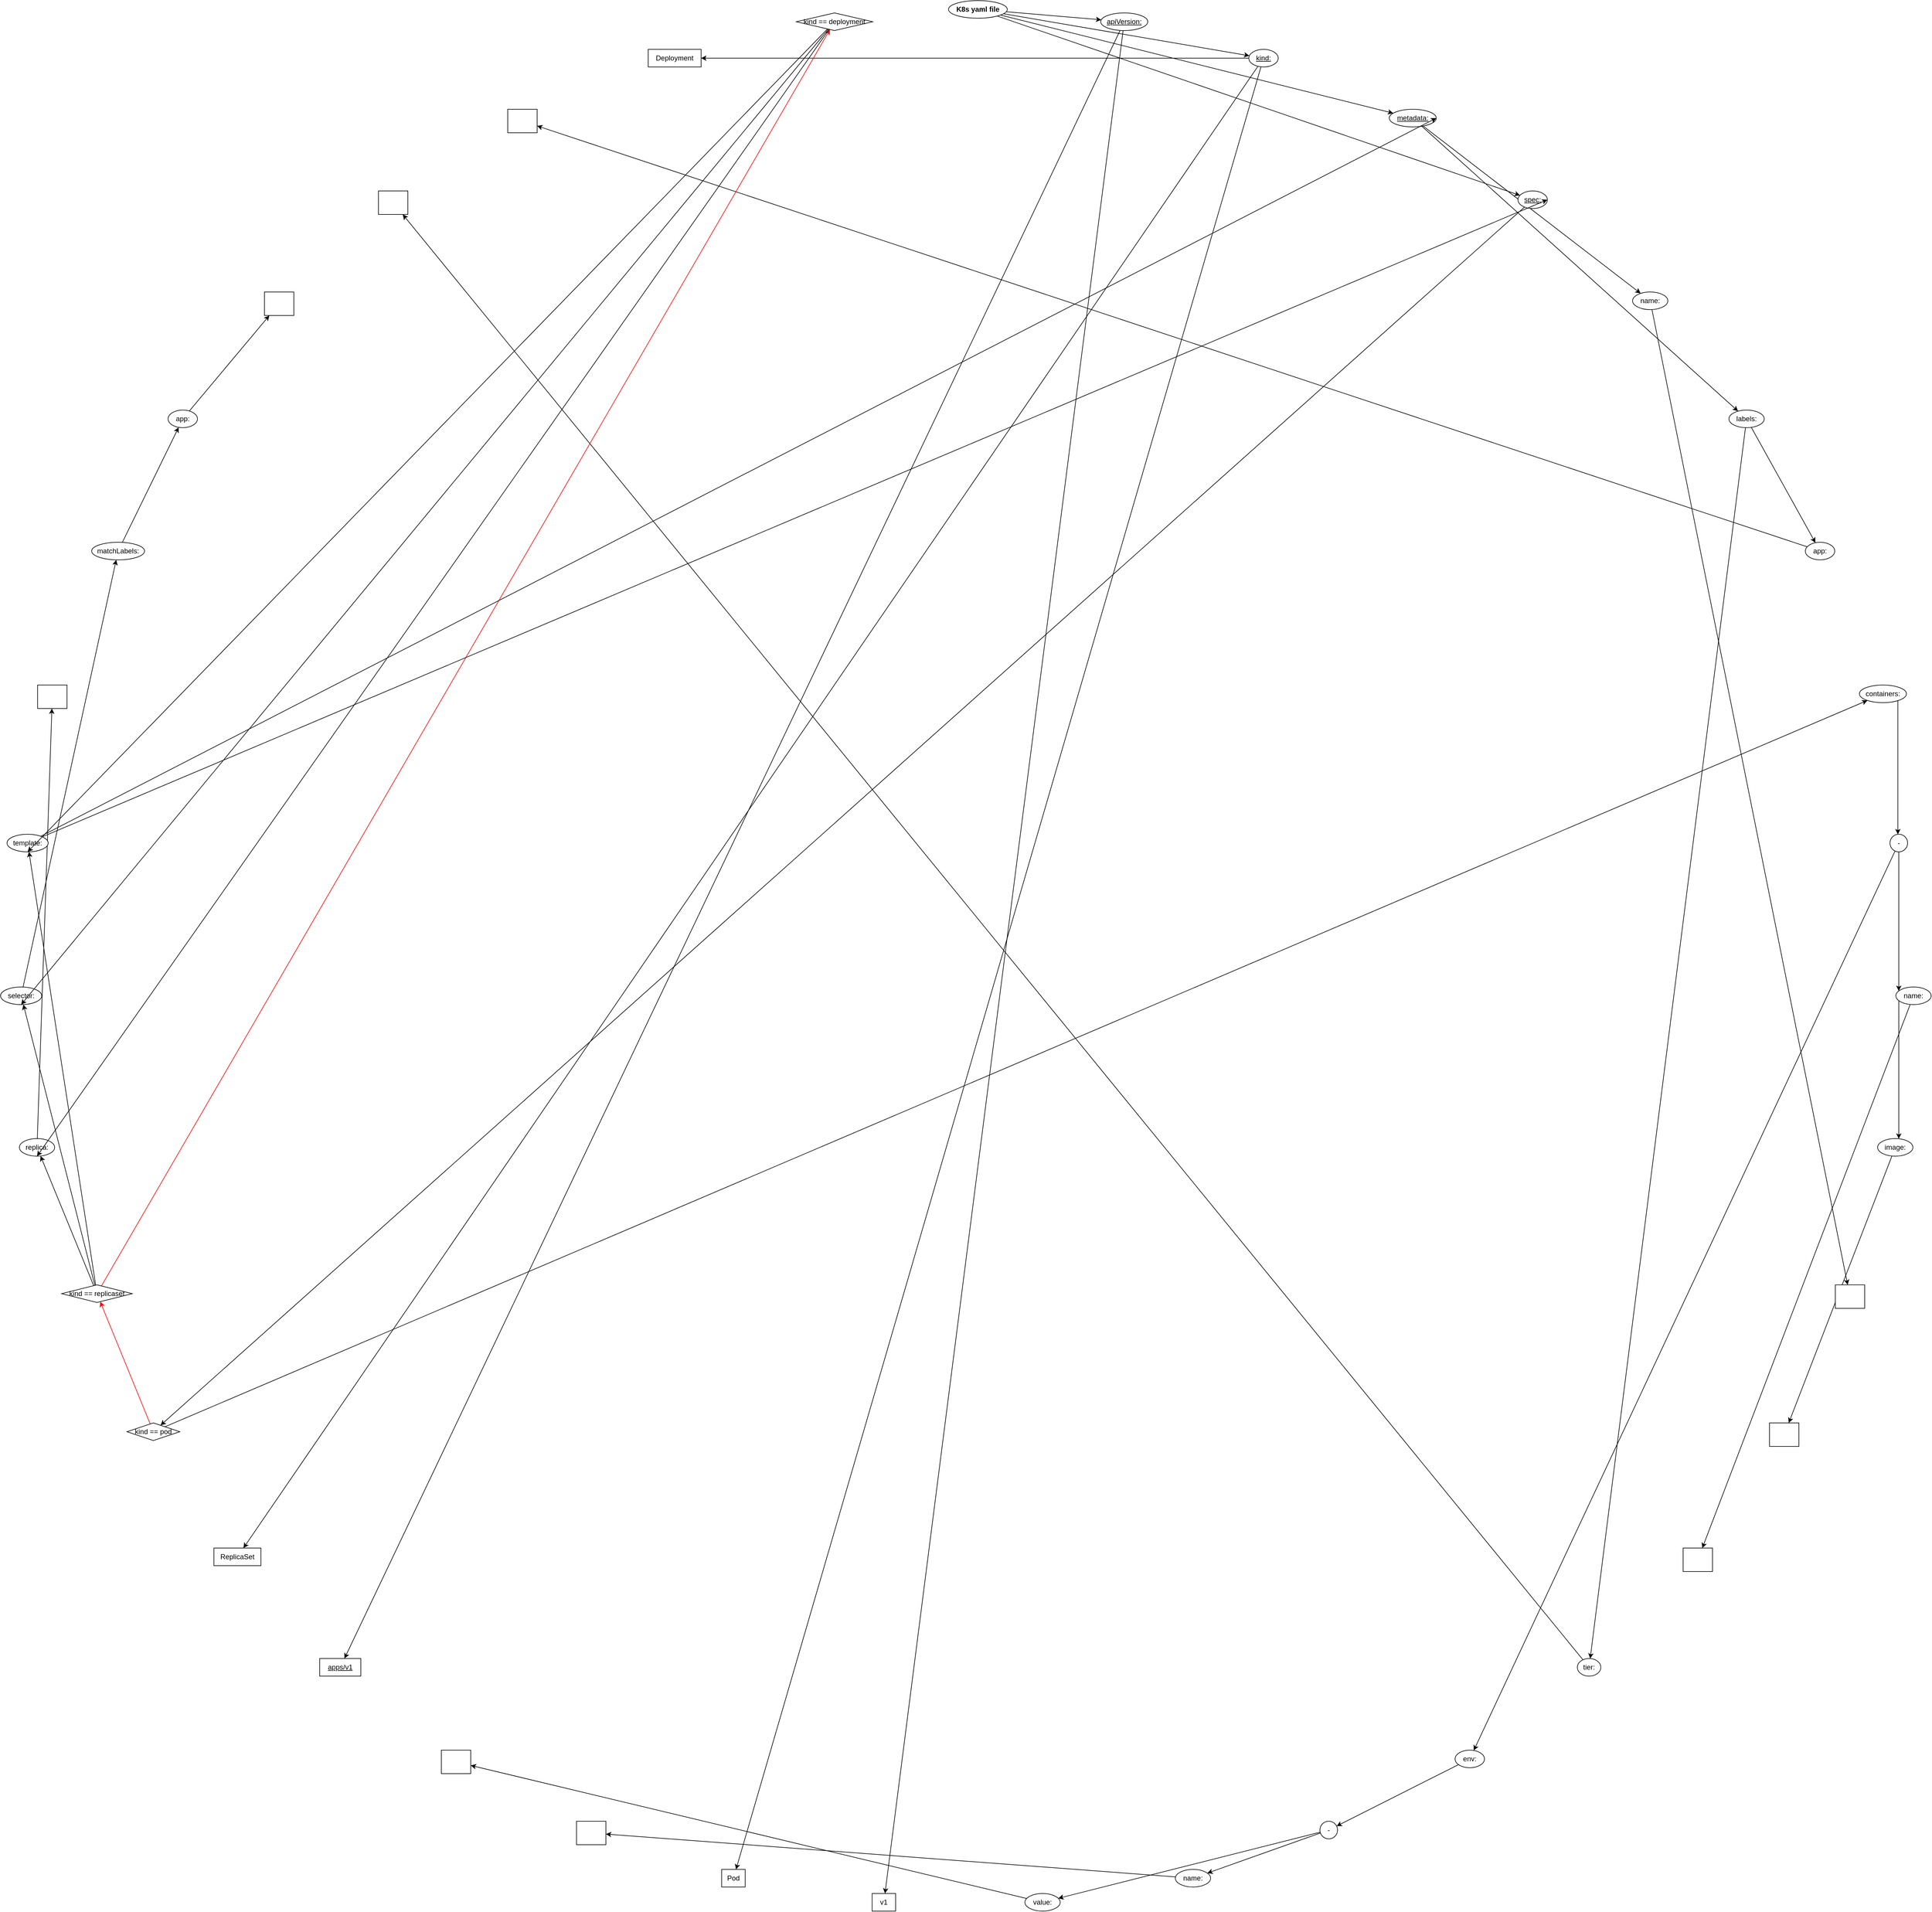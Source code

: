 <mxfile version="23.1.7" type="github">
  <diagram name="Page-1" id="WF8opbO4W5HsNm3-R-f4">
    <mxGraphModel dx="1313" dy="653" grid="1" gridSize="10" guides="1" tooltips="1" connect="1" arrows="1" fold="1" page="1" pageScale="1" pageWidth="850" pageHeight="1100" math="0" shadow="0">
      <root>
        <mxCell id="0" />
        <mxCell id="1" parent="0" />
        <mxCell id="Te6tt9Ck92rcXe0SvWjM-3" value="" style="edgeStyle=orthogonalEdgeStyle;rounded=0;orthogonalLoop=1;jettySize=auto;html=1;noEdgeStyle=1;orthogonal=1;fontSize=12;" edge="1" parent="1" source="Te6tt9Ck92rcXe0SvWjM-1" target="Te6tt9Ck92rcXe0SvWjM-2">
          <mxGeometry relative="1" as="geometry">
            <Array as="points" />
          </mxGeometry>
        </mxCell>
        <mxCell id="Te6tt9Ck92rcXe0SvWjM-5" value="" style="edgeStyle=orthogonalEdgeStyle;rounded=0;orthogonalLoop=1;jettySize=auto;html=1;noEdgeStyle=1;orthogonal=1;fontSize=12;" edge="1" parent="1" source="Te6tt9Ck92rcXe0SvWjM-1" target="Te6tt9Ck92rcXe0SvWjM-4">
          <mxGeometry relative="1" as="geometry">
            <Array as="points" />
          </mxGeometry>
        </mxCell>
        <mxCell id="Te6tt9Ck92rcXe0SvWjM-7" value="" style="edgeStyle=orthogonalEdgeStyle;rounded=0;orthogonalLoop=1;jettySize=auto;html=1;noEdgeStyle=1;orthogonal=1;fontSize=12;" edge="1" parent="1" source="Te6tt9Ck92rcXe0SvWjM-1" target="Te6tt9Ck92rcXe0SvWjM-6">
          <mxGeometry relative="1" as="geometry">
            <Array as="points" />
          </mxGeometry>
        </mxCell>
        <mxCell id="Te6tt9Ck92rcXe0SvWjM-9" value="" style="edgeStyle=orthogonalEdgeStyle;rounded=0;orthogonalLoop=1;jettySize=auto;html=1;noEdgeStyle=1;orthogonal=1;fontSize=12;" edge="1" parent="1" source="Te6tt9Ck92rcXe0SvWjM-1" target="Te6tt9Ck92rcXe0SvWjM-8">
          <mxGeometry relative="1" as="geometry">
            <Array as="points" />
          </mxGeometry>
        </mxCell>
        <mxCell id="Te6tt9Ck92rcXe0SvWjM-1" value="K8s yaml file" style="ellipse;whiteSpace=wrap;html=1;fontStyle=1;fontSize=12;" vertex="1" parent="1">
          <mxGeometry x="1636" y="22" width="100" height="30" as="geometry" />
        </mxCell>
        <mxCell id="Te6tt9Ck92rcXe0SvWjM-62" value="" style="edgeStyle=orthogonalEdgeStyle;rounded=0;orthogonalLoop=1;jettySize=auto;html=1;noEdgeStyle=1;fontSize=12;" edge="1" parent="1" source="Te6tt9Ck92rcXe0SvWjM-2" target="Te6tt9Ck92rcXe0SvWjM-61">
          <mxGeometry relative="1" as="geometry">
            <Array as="points" />
          </mxGeometry>
        </mxCell>
        <mxCell id="Te6tt9Ck92rcXe0SvWjM-71" value="" style="edgeStyle=orthogonalEdgeStyle;rounded=0;orthogonalLoop=1;jettySize=auto;html=1;noEdgeStyle=1;fontSize=12;" edge="1" parent="1" source="Te6tt9Ck92rcXe0SvWjM-2" target="Te6tt9Ck92rcXe0SvWjM-70">
          <mxGeometry relative="1" as="geometry">
            <Array as="points" />
          </mxGeometry>
        </mxCell>
        <mxCell id="Te6tt9Ck92rcXe0SvWjM-2" value="apiVersion:" style="ellipse;whiteSpace=wrap;html=1;shadow=0;fontStyle=4;fontSize=12;" vertex="1" parent="1">
          <mxGeometry x="1895" y="43" width="80" height="30" as="geometry" />
        </mxCell>
        <mxCell id="Te6tt9Ck92rcXe0SvWjM-64" value="" style="edgeStyle=orthogonalEdgeStyle;rounded=0;orthogonalLoop=1;jettySize=auto;html=1;noEdgeStyle=1;fontSize=12;" edge="1" parent="1" source="Te6tt9Ck92rcXe0SvWjM-4" target="Te6tt9Ck92rcXe0SvWjM-63">
          <mxGeometry relative="1" as="geometry">
            <Array as="points" />
          </mxGeometry>
        </mxCell>
        <mxCell id="Te6tt9Ck92rcXe0SvWjM-76" style="edgeStyle=orthogonalEdgeStyle;rounded=0;orthogonalLoop=1;jettySize=auto;html=1;entryDx=0;entryDy=0;noEdgeStyle=1;fontSize=12;" edge="1" parent="1" source="Te6tt9Ck92rcXe0SvWjM-4" target="Te6tt9Ck92rcXe0SvWjM-74">
          <mxGeometry relative="1" as="geometry">
            <Array as="points" />
          </mxGeometry>
        </mxCell>
        <mxCell id="Te6tt9Ck92rcXe0SvWjM-108" style="edgeStyle=orthogonalEdgeStyle;rounded=0;orthogonalLoop=1;jettySize=auto;html=1;entryDx=0;entryDy=0;noEdgeStyle=1;fontSize=12;" edge="1" parent="1" source="Te6tt9Ck92rcXe0SvWjM-4" target="Te6tt9Ck92rcXe0SvWjM-107">
          <mxGeometry relative="1" as="geometry">
            <Array as="points" />
          </mxGeometry>
        </mxCell>
        <mxCell id="Te6tt9Ck92rcXe0SvWjM-4" value="kind:" style="ellipse;whiteSpace=wrap;html=1;fontStyle=4;fontSize=12;" vertex="1" parent="1">
          <mxGeometry x="2147" y="105" width="50" height="30" as="geometry" />
        </mxCell>
        <mxCell id="Te6tt9Ck92rcXe0SvWjM-18" value="" style="edgeStyle=orthogonalEdgeStyle;rounded=0;orthogonalLoop=1;jettySize=auto;html=1;noEdgeStyle=1;orthogonal=1;fontSize=12;" edge="1" parent="1" source="Te6tt9Ck92rcXe0SvWjM-6" target="Te6tt9Ck92rcXe0SvWjM-17">
          <mxGeometry relative="1" as="geometry">
            <Array as="points" />
          </mxGeometry>
        </mxCell>
        <mxCell id="Te6tt9Ck92rcXe0SvWjM-20" value="" style="edgeStyle=orthogonalEdgeStyle;rounded=0;orthogonalLoop=1;jettySize=auto;html=1;noEdgeStyle=1;orthogonal=1;fontSize=12;" edge="1" parent="1" source="Te6tt9Ck92rcXe0SvWjM-6" target="Te6tt9Ck92rcXe0SvWjM-19">
          <mxGeometry relative="1" as="geometry">
            <Array as="points" />
          </mxGeometry>
        </mxCell>
        <mxCell id="Te6tt9Ck92rcXe0SvWjM-6" value="metadata:" style="ellipse;whiteSpace=wrap;html=1;fontStyle=4;fontSize=12;" vertex="1" parent="1">
          <mxGeometry x="2386" y="207" width="80" height="30" as="geometry" />
        </mxCell>
        <mxCell id="Te6tt9Ck92rcXe0SvWjM-78" value="" style="edgeStyle=orthogonalEdgeStyle;rounded=0;orthogonalLoop=1;jettySize=auto;html=1;noEdgeStyle=1;fontSize=12;" edge="1" parent="1" source="Te6tt9Ck92rcXe0SvWjM-8" target="Te6tt9Ck92rcXe0SvWjM-77">
          <mxGeometry relative="1" as="geometry">
            <Array as="points" />
          </mxGeometry>
        </mxCell>
        <mxCell id="Te6tt9Ck92rcXe0SvWjM-8" value="spec:" style="ellipse;whiteSpace=wrap;html=1;fontStyle=4;fontSize=12;" vertex="1" parent="1">
          <mxGeometry x="2605" y="346" width="50" height="30" as="geometry" />
        </mxCell>
        <mxCell id="Te6tt9Ck92rcXe0SvWjM-100" style="edgeStyle=orthogonalEdgeStyle;rounded=0;orthogonalLoop=1;jettySize=auto;html=1;entryDx=0;entryDy=0;noEdgeStyle=1;fontSize=12;" edge="1" parent="1" source="Te6tt9Ck92rcXe0SvWjM-17" target="Te6tt9Ck92rcXe0SvWjM-35">
          <mxGeometry relative="1" as="geometry">
            <Array as="points" />
          </mxGeometry>
        </mxCell>
        <mxCell id="Te6tt9Ck92rcXe0SvWjM-17" value="name:" style="ellipse;whiteSpace=wrap;html=1;fontSize=12;" vertex="1" parent="1">
          <mxGeometry x="2800" y="518" width="60" height="30" as="geometry" />
        </mxCell>
        <mxCell id="Te6tt9Ck92rcXe0SvWjM-22" value="" style="edgeStyle=orthogonalEdgeStyle;rounded=0;orthogonalLoop=1;jettySize=auto;html=1;noEdgeStyle=1;orthogonal=1;fontSize=12;" edge="1" parent="1" source="Te6tt9Ck92rcXe0SvWjM-19" target="Te6tt9Ck92rcXe0SvWjM-21">
          <mxGeometry relative="1" as="geometry">
            <Array as="points" />
          </mxGeometry>
        </mxCell>
        <mxCell id="Te6tt9Ck92rcXe0SvWjM-49" value="" style="edgeStyle=orthogonalEdgeStyle;rounded=0;orthogonalLoop=1;jettySize=auto;html=1;noEdgeStyle=1;fontSize=12;" edge="1" parent="1" source="Te6tt9Ck92rcXe0SvWjM-19" target="Te6tt9Ck92rcXe0SvWjM-48">
          <mxGeometry relative="1" as="geometry">
            <Array as="points" />
          </mxGeometry>
        </mxCell>
        <mxCell id="Te6tt9Ck92rcXe0SvWjM-19" value="labels:" style="ellipse;whiteSpace=wrap;html=1;fontSize=12;" vertex="1" parent="1">
          <mxGeometry x="2964" y="719" width="60" height="30" as="geometry" />
        </mxCell>
        <mxCell id="Te6tt9Ck92rcXe0SvWjM-104" style="edgeStyle=orthogonalEdgeStyle;rounded=0;orthogonalLoop=1;jettySize=auto;html=1;entryDx=0;entryDy=0;noEdgeStyle=1;fontSize=12;" edge="1" parent="1" source="Te6tt9Ck92rcXe0SvWjM-21" target="Te6tt9Ck92rcXe0SvWjM-103">
          <mxGeometry relative="1" as="geometry">
            <Array as="points" />
          </mxGeometry>
        </mxCell>
        <mxCell id="Te6tt9Ck92rcXe0SvWjM-21" value="app:" style="ellipse;whiteSpace=wrap;html=1;fontSize=12;" vertex="1" parent="1">
          <mxGeometry x="3094" y="944" width="50" height="30" as="geometry" />
        </mxCell>
        <mxCell id="Te6tt9Ck92rcXe0SvWjM-28" value="" style="edgeStyle=orthogonalEdgeStyle;rounded=0;orthogonalLoop=1;jettySize=auto;html=1;noEdgeStyle=1;orthogonal=1;fontSize=12;" edge="1" parent="1" source="Te6tt9Ck92rcXe0SvWjM-23" target="Te6tt9Ck92rcXe0SvWjM-27">
          <mxGeometry relative="1" as="geometry">
            <Array as="points" />
          </mxGeometry>
        </mxCell>
        <mxCell id="Te6tt9Ck92rcXe0SvWjM-23" value="containers:" style="ellipse;whiteSpace=wrap;html=1;fontSize=12;" vertex="1" parent="1">
          <mxGeometry x="3186" y="1187" width="80" height="30" as="geometry" />
        </mxCell>
        <mxCell id="Te6tt9Ck92rcXe0SvWjM-30" value="" style="edgeStyle=orthogonalEdgeStyle;rounded=0;orthogonalLoop=1;jettySize=auto;html=1;noEdgeStyle=1;orthogonal=1;fontSize=12;" edge="1" parent="1" source="Te6tt9Ck92rcXe0SvWjM-27" target="Te6tt9Ck92rcXe0SvWjM-29">
          <mxGeometry relative="1" as="geometry">
            <Array as="points" />
          </mxGeometry>
        </mxCell>
        <mxCell id="Te6tt9Ck92rcXe0SvWjM-32" value="" style="edgeStyle=orthogonalEdgeStyle;rounded=0;orthogonalLoop=1;jettySize=auto;html=1;noEdgeStyle=1;orthogonal=1;fontSize=12;" edge="1" parent="1" source="Te6tt9Ck92rcXe0SvWjM-27" target="Te6tt9Ck92rcXe0SvWjM-31">
          <mxGeometry relative="1" as="geometry">
            <Array as="points" />
          </mxGeometry>
        </mxCell>
        <mxCell id="Te6tt9Ck92rcXe0SvWjM-54" value="" style="edgeStyle=orthogonalEdgeStyle;rounded=0;orthogonalLoop=1;jettySize=auto;html=1;noEdgeStyle=1;fontSize=12;" edge="1" parent="1" source="Te6tt9Ck92rcXe0SvWjM-27" target="Te6tt9Ck92rcXe0SvWjM-53">
          <mxGeometry relative="1" as="geometry">
            <Array as="points" />
          </mxGeometry>
        </mxCell>
        <mxCell id="Te6tt9Ck92rcXe0SvWjM-27" value="-" style="ellipse;whiteSpace=wrap;html=1;fontSize=12;" vertex="1" parent="1">
          <mxGeometry x="3238" y="1441" width="30" height="30" as="geometry" />
        </mxCell>
        <mxCell id="Te6tt9Ck92rcXe0SvWjM-42" value="" style="edgeStyle=orthogonalEdgeStyle;rounded=0;orthogonalLoop=1;jettySize=auto;html=1;noEdgeStyle=1;fontSize=12;" edge="1" parent="1" source="Te6tt9Ck92rcXe0SvWjM-29" target="Te6tt9Ck92rcXe0SvWjM-41">
          <mxGeometry relative="1" as="geometry">
            <Array as="points" />
          </mxGeometry>
        </mxCell>
        <mxCell id="Te6tt9Ck92rcXe0SvWjM-29" value="name:" style="ellipse;whiteSpace=wrap;html=1;fontSize=12;" vertex="1" parent="1">
          <mxGeometry x="3248" y="1701" width="60" height="30" as="geometry" />
        </mxCell>
        <mxCell id="Te6tt9Ck92rcXe0SvWjM-40" value="" style="edgeStyle=orthogonalEdgeStyle;rounded=0;orthogonalLoop=1;jettySize=auto;html=1;noEdgeStyle=1;fontSize=12;" edge="1" parent="1" source="Te6tt9Ck92rcXe0SvWjM-31" target="Te6tt9Ck92rcXe0SvWjM-39">
          <mxGeometry relative="1" as="geometry">
            <Array as="points" />
          </mxGeometry>
        </mxCell>
        <mxCell id="Te6tt9Ck92rcXe0SvWjM-31" value="image:" style="ellipse;whiteSpace=wrap;html=1;fontSize=12;" vertex="1" parent="1">
          <mxGeometry x="3217" y="1959" width="60" height="30" as="geometry" />
        </mxCell>
        <mxCell id="Te6tt9Ck92rcXe0SvWjM-35" value="" style="whiteSpace=wrap;html=1;fontSize=12;" vertex="1" parent="1">
          <mxGeometry x="3145" y="2208" width="50" height="40" as="geometry" />
        </mxCell>
        <mxCell id="Te6tt9Ck92rcXe0SvWjM-39" value="" style="whiteSpace=wrap;html=1;fontSize=12;" vertex="1" parent="1">
          <mxGeometry x="3033" y="2443" width="50" height="40" as="geometry" />
        </mxCell>
        <mxCell id="Te6tt9Ck92rcXe0SvWjM-41" value="" style="whiteSpace=wrap;html=1;fontSize=12;" vertex="1" parent="1">
          <mxGeometry x="2886" y="2656" width="50" height="40" as="geometry" />
        </mxCell>
        <mxCell id="Te6tt9Ck92rcXe0SvWjM-105" style="edgeStyle=orthogonalEdgeStyle;rounded=0;orthogonalLoop=1;jettySize=auto;html=1;noEdgeStyle=1;fontSize=12;" edge="1" parent="1" source="Te6tt9Ck92rcXe0SvWjM-48" target="Te6tt9Ck92rcXe0SvWjM-102">
          <mxGeometry relative="1" as="geometry">
            <Array as="points" />
          </mxGeometry>
        </mxCell>
        <mxCell id="Te6tt9Ck92rcXe0SvWjM-48" value="tier:" style="ellipse;whiteSpace=wrap;html=1;fontSize=12;" vertex="1" parent="1">
          <mxGeometry x="2706" y="2844" width="40" height="30" as="geometry" />
        </mxCell>
        <mxCell id="Te6tt9Ck92rcXe0SvWjM-56" value="" style="edgeStyle=orthogonalEdgeStyle;rounded=0;orthogonalLoop=1;jettySize=auto;html=1;noEdgeStyle=1;fontSize=12;" edge="1" parent="1" source="Te6tt9Ck92rcXe0SvWjM-53" target="Te6tt9Ck92rcXe0SvWjM-55">
          <mxGeometry relative="1" as="geometry">
            <Array as="points" />
          </mxGeometry>
        </mxCell>
        <mxCell id="Te6tt9Ck92rcXe0SvWjM-53" value="env:" style="ellipse;whiteSpace=wrap;html=1;fontSize=12;" vertex="1" parent="1">
          <mxGeometry x="2498" y="3000" width="50" height="30" as="geometry" />
        </mxCell>
        <mxCell id="Te6tt9Ck92rcXe0SvWjM-58" value="" style="edgeStyle=orthogonalEdgeStyle;rounded=0;orthogonalLoop=1;jettySize=auto;html=1;noEdgeStyle=1;fontSize=12;" edge="1" parent="1" source="Te6tt9Ck92rcXe0SvWjM-55" target="Te6tt9Ck92rcXe0SvWjM-57">
          <mxGeometry relative="1" as="geometry">
            <Array as="points" />
          </mxGeometry>
        </mxCell>
        <mxCell id="Te6tt9Ck92rcXe0SvWjM-60" value="" style="edgeStyle=orthogonalEdgeStyle;rounded=0;orthogonalLoop=1;jettySize=auto;html=1;noEdgeStyle=1;fontSize=12;" edge="1" parent="1" source="Te6tt9Ck92rcXe0SvWjM-55" target="Te6tt9Ck92rcXe0SvWjM-59">
          <mxGeometry relative="1" as="geometry">
            <Array as="points" />
          </mxGeometry>
        </mxCell>
        <mxCell id="Te6tt9Ck92rcXe0SvWjM-55" value="-" style="ellipse;whiteSpace=wrap;html=1;fontSize=12;" vertex="1" parent="1">
          <mxGeometry x="2268" y="3121" width="30" height="30" as="geometry" />
        </mxCell>
        <mxCell id="Te6tt9Ck92rcXe0SvWjM-66" value="" style="edgeStyle=orthogonalEdgeStyle;rounded=0;orthogonalLoop=1;jettySize=auto;html=1;noEdgeStyle=1;fontSize=12;" edge="1" parent="1" source="Te6tt9Ck92rcXe0SvWjM-57" target="Te6tt9Ck92rcXe0SvWjM-65">
          <mxGeometry relative="1" as="geometry">
            <Array as="points" />
          </mxGeometry>
        </mxCell>
        <mxCell id="Te6tt9Ck92rcXe0SvWjM-57" value="name:" style="ellipse;whiteSpace=wrap;html=1;fontSize=12;" vertex="1" parent="1">
          <mxGeometry x="2022" y="3203" width="60" height="30" as="geometry" />
        </mxCell>
        <mxCell id="Te6tt9Ck92rcXe0SvWjM-69" value="" style="edgeStyle=orthogonalEdgeStyle;rounded=0;orthogonalLoop=1;jettySize=auto;html=1;noEdgeStyle=1;fontSize=12;" edge="1" parent="1" source="Te6tt9Ck92rcXe0SvWjM-59" target="Te6tt9Ck92rcXe0SvWjM-68">
          <mxGeometry relative="1" as="geometry">
            <Array as="points" />
          </mxGeometry>
        </mxCell>
        <mxCell id="Te6tt9Ck92rcXe0SvWjM-59" value="value:" style="ellipse;whiteSpace=wrap;html=1;fontSize=12;" vertex="1" parent="1">
          <mxGeometry x="1766" y="3244" width="60" height="30" as="geometry" />
        </mxCell>
        <mxCell id="Te6tt9Ck92rcXe0SvWjM-61" value="v1" style="whiteSpace=wrap;html=1;fontSize=12;" vertex="1" parent="1">
          <mxGeometry x="1506" y="3244" width="40" height="30" as="geometry" />
        </mxCell>
        <mxCell id="Te6tt9Ck92rcXe0SvWjM-63" value="Pod" style="whiteSpace=wrap;html=1;fontSize=12;" vertex="1" parent="1">
          <mxGeometry x="1250" y="3203" width="40" height="30" as="geometry" />
        </mxCell>
        <mxCell id="Te6tt9Ck92rcXe0SvWjM-65" value="" style="whiteSpace=wrap;html=1;fontSize=12;" vertex="1" parent="1">
          <mxGeometry x="1003" y="3121" width="50" height="40" as="geometry" />
        </mxCell>
        <mxCell id="Te6tt9Ck92rcXe0SvWjM-68" value="" style="whiteSpace=wrap;html=1;fontSize=12;" vertex="1" parent="1">
          <mxGeometry x="773" y="3000" width="50" height="40" as="geometry" />
        </mxCell>
        <mxCell id="Te6tt9Ck92rcXe0SvWjM-70" value="apps/v1" style="whiteSpace=wrap;html=1;shadow=0;fontStyle=4;fontSize=12;" vertex="1" parent="1">
          <mxGeometry x="566" y="2844" width="70" height="30" as="geometry" />
        </mxCell>
        <mxCell id="Te6tt9Ck92rcXe0SvWjM-74" value="ReplicaSet" style="rounded=0;whiteSpace=wrap;html=1;fontSize=12;" vertex="1" parent="1">
          <mxGeometry x="386" y="2656" width="80" height="30" as="geometry" />
        </mxCell>
        <mxCell id="Te6tt9Ck92rcXe0SvWjM-80" style="edgeStyle=orthogonalEdgeStyle;rounded=0;orthogonalLoop=1;jettySize=auto;html=1;entryDx=0;entryDy=0;noEdgeStyle=1;fontSize=12;" edge="1" parent="1" source="Te6tt9Ck92rcXe0SvWjM-77" target="Te6tt9Ck92rcXe0SvWjM-23">
          <mxGeometry relative="1" as="geometry">
            <Array as="points" />
          </mxGeometry>
        </mxCell>
        <mxCell id="Te6tt9Ck92rcXe0SvWjM-82" value="" style="edgeStyle=orthogonalEdgeStyle;rounded=0;orthogonalLoop=1;jettySize=auto;html=1;noEdgeStyle=1;strokeColor=#FF0000;fontSize=12;" edge="1" parent="1" source="Te6tt9Ck92rcXe0SvWjM-77" target="Te6tt9Ck92rcXe0SvWjM-81">
          <mxGeometry relative="1" as="geometry">
            <Array as="points" />
          </mxGeometry>
        </mxCell>
        <mxCell id="Te6tt9Ck92rcXe0SvWjM-77" value="kind == pod" style="rhombus;whiteSpace=wrap;html=1;fontStyle=0;fontSize=12;" vertex="1" parent="1">
          <mxGeometry x="238" y="2443" width="90" height="30" as="geometry" />
        </mxCell>
        <mxCell id="Te6tt9Ck92rcXe0SvWjM-84" value="" style="edgeStyle=orthogonalEdgeStyle;rounded=0;orthogonalLoop=1;jettySize=auto;html=1;noEdgeStyle=1;fontSize=12;" edge="1" parent="1" source="Te6tt9Ck92rcXe0SvWjM-81" target="Te6tt9Ck92rcXe0SvWjM-83">
          <mxGeometry relative="1" as="geometry">
            <Array as="points" />
          </mxGeometry>
        </mxCell>
        <mxCell id="Te6tt9Ck92rcXe0SvWjM-87" value="" style="edgeStyle=orthogonalEdgeStyle;rounded=0;orthogonalLoop=1;jettySize=auto;html=1;noEdgeStyle=1;fontSize=12;" edge="1" parent="1" source="Te6tt9Ck92rcXe0SvWjM-81" target="Te6tt9Ck92rcXe0SvWjM-86">
          <mxGeometry relative="1" as="geometry">
            <Array as="points" />
          </mxGeometry>
        </mxCell>
        <mxCell id="Te6tt9Ck92rcXe0SvWjM-89" value="" style="edgeStyle=orthogonalEdgeStyle;rounded=0;orthogonalLoop=1;jettySize=auto;html=1;noEdgeStyle=1;fontSize=12;" edge="1" parent="1" source="Te6tt9Ck92rcXe0SvWjM-81" target="Te6tt9Ck92rcXe0SvWjM-88">
          <mxGeometry relative="1" as="geometry">
            <Array as="points" />
          </mxGeometry>
        </mxCell>
        <mxCell id="Te6tt9Ck92rcXe0SvWjM-110" style="edgeStyle=orthogonalEdgeStyle;rounded=0;orthogonalLoop=1;jettySize=auto;html=1;entryDx=0;entryDy=0;noEdgeStyle=1;strokeColor=#FF0000;fontSize=12;" edge="1" parent="1" source="Te6tt9Ck92rcXe0SvWjM-81" target="Te6tt9Ck92rcXe0SvWjM-109">
          <mxGeometry relative="1" as="geometry">
            <Array as="points" />
          </mxGeometry>
        </mxCell>
        <mxCell id="Te6tt9Ck92rcXe0SvWjM-81" value="kind == replicaset" style="rhombus;whiteSpace=wrap;html=1;fontStyle=0;fontSize=12;" vertex="1" parent="1">
          <mxGeometry x="127" y="2208" width="120" height="30" as="geometry" />
        </mxCell>
        <mxCell id="Te6tt9Ck92rcXe0SvWjM-91" value="" style="edgeStyle=orthogonalEdgeStyle;rounded=0;orthogonalLoop=1;jettySize=auto;html=1;noEdgeStyle=1;fontSize=12;" edge="1" parent="1" source="Te6tt9Ck92rcXe0SvWjM-83" target="Te6tt9Ck92rcXe0SvWjM-90">
          <mxGeometry relative="1" as="geometry">
            <Array as="points" />
          </mxGeometry>
        </mxCell>
        <mxCell id="Te6tt9Ck92rcXe0SvWjM-83" value="replica:" style="ellipse;whiteSpace=wrap;html=1;fontStyle=0;fontSize=12;" vertex="1" parent="1">
          <mxGeometry x="55" y="1959" width="60" height="30" as="geometry" />
        </mxCell>
        <mxCell id="Te6tt9Ck92rcXe0SvWjM-93" value="" style="edgeStyle=orthogonalEdgeStyle;rounded=0;orthogonalLoop=1;jettySize=auto;html=1;noEdgeStyle=1;fontSize=12;" edge="1" parent="1" source="Te6tt9Ck92rcXe0SvWjM-86" target="Te6tt9Ck92rcXe0SvWjM-92">
          <mxGeometry relative="1" as="geometry">
            <Array as="points" />
          </mxGeometry>
        </mxCell>
        <mxCell id="Te6tt9Ck92rcXe0SvWjM-86" value="selector:" style="ellipse;whiteSpace=wrap;html=1;fontStyle=0;fontSize=12;" vertex="1" parent="1">
          <mxGeometry x="23" y="1701" width="70" height="30" as="geometry" />
        </mxCell>
        <mxCell id="Te6tt9Ck92rcXe0SvWjM-98" style="edgeStyle=orthogonalEdgeStyle;rounded=0;orthogonalLoop=1;jettySize=auto;html=1;entryX=1;entryY=0.5;entryDx=0;entryDy=0;noEdgeStyle=1;fontSize=12;" edge="1" parent="1" source="Te6tt9Ck92rcXe0SvWjM-88" target="Te6tt9Ck92rcXe0SvWjM-6">
          <mxGeometry relative="1" as="geometry">
            <mxPoint x="640" y="130" as="targetPoint" />
          </mxGeometry>
        </mxCell>
        <mxCell id="Te6tt9Ck92rcXe0SvWjM-99" style="rounded=0;orthogonalLoop=1;jettySize=auto;html=1;entryX=1;entryY=0.5;entryDx=0;entryDy=0;elbow=vertical;noEdgeStyle=1;fontSize=12;" edge="1" parent="1" source="Te6tt9Ck92rcXe0SvWjM-88" target="Te6tt9Ck92rcXe0SvWjM-8">
          <mxGeometry relative="1" as="geometry">
            <mxPoint x="1240" y="100" as="targetPoint" />
          </mxGeometry>
        </mxCell>
        <mxCell id="Te6tt9Ck92rcXe0SvWjM-88" value="template:" style="ellipse;whiteSpace=wrap;html=1;fontStyle=0;fontSize=12;" vertex="1" parent="1">
          <mxGeometry x="34" y="1441" width="70" height="30" as="geometry" />
        </mxCell>
        <mxCell id="Te6tt9Ck92rcXe0SvWjM-90" value="" style="whiteSpace=wrap;html=1;fontStyle=0;fontSize=12;" vertex="1" parent="1">
          <mxGeometry x="86" y="1187" width="50" height="40" as="geometry" />
        </mxCell>
        <mxCell id="Te6tt9Ck92rcXe0SvWjM-95" value="" style="edgeStyle=orthogonalEdgeStyle;rounded=0;orthogonalLoop=1;jettySize=auto;html=1;noEdgeStyle=1;fontSize=12;" edge="1" parent="1" source="Te6tt9Ck92rcXe0SvWjM-92" target="Te6tt9Ck92rcXe0SvWjM-94">
          <mxGeometry relative="1" as="geometry">
            <Array as="points" />
          </mxGeometry>
        </mxCell>
        <mxCell id="Te6tt9Ck92rcXe0SvWjM-92" value="matchLabels:" style="ellipse;whiteSpace=wrap;html=1;fontStyle=0;fontSize=12;" vertex="1" parent="1">
          <mxGeometry x="178" y="944" width="90" height="30" as="geometry" />
        </mxCell>
        <mxCell id="Te6tt9Ck92rcXe0SvWjM-97" value="" style="edgeStyle=orthogonalEdgeStyle;rounded=0;orthogonalLoop=1;jettySize=auto;html=1;noEdgeStyle=1;fontSize=12;" edge="1" parent="1" source="Te6tt9Ck92rcXe0SvWjM-94" target="Te6tt9Ck92rcXe0SvWjM-96">
          <mxGeometry relative="1" as="geometry">
            <Array as="points" />
          </mxGeometry>
        </mxCell>
        <mxCell id="Te6tt9Ck92rcXe0SvWjM-94" value="app:" style="ellipse;whiteSpace=wrap;html=1;fontStyle=0;fontSize=12;" vertex="1" parent="1">
          <mxGeometry x="308" y="719" width="50" height="30" as="geometry" />
        </mxCell>
        <mxCell id="Te6tt9Ck92rcXe0SvWjM-96" value="" style="whiteSpace=wrap;html=1;fontStyle=0;fontSize=12;" vertex="1" parent="1">
          <mxGeometry x="472" y="518" width="50" height="40" as="geometry" />
        </mxCell>
        <mxCell id="Te6tt9Ck92rcXe0SvWjM-102" value="" style="whiteSpace=wrap;html=1;fontSize=12;" vertex="1" parent="1">
          <mxGeometry x="666" y="346" width="50" height="40" as="geometry" />
        </mxCell>
        <mxCell id="Te6tt9Ck92rcXe0SvWjM-103" value="" style="whiteSpace=wrap;html=1;fontSize=12;" vertex="1" parent="1">
          <mxGeometry x="886" y="207" width="50" height="40" as="geometry" />
        </mxCell>
        <mxCell id="Te6tt9Ck92rcXe0SvWjM-107" value="Deployment" style="whiteSpace=wrap;html=1;fontSize=12;" vertex="1" parent="1">
          <mxGeometry x="1125" y="105" width="90" height="30" as="geometry" />
        </mxCell>
        <mxCell id="Te6tt9Ck92rcXe0SvWjM-111" style="edgeStyle=orthogonalEdgeStyle;rounded=0;orthogonalLoop=1;jettySize=auto;html=1;entryX=0.5;entryY=1;entryDx=0;entryDy=0;noEdgeStyle=1;fontSize=12;" edge="1" parent="1" source="Te6tt9Ck92rcXe0SvWjM-109" target="Te6tt9Ck92rcXe0SvWjM-88">
          <mxGeometry relative="1" as="geometry" />
        </mxCell>
        <mxCell id="Te6tt9Ck92rcXe0SvWjM-112" style="edgeStyle=orthogonalEdgeStyle;rounded=0;orthogonalLoop=1;jettySize=auto;html=1;entryX=0.5;entryY=1;entryDx=0;entryDy=0;noEdgeStyle=1;fontSize=12;" edge="1" parent="1" source="Te6tt9Ck92rcXe0SvWjM-109" target="Te6tt9Ck92rcXe0SvWjM-83">
          <mxGeometry relative="1" as="geometry" />
        </mxCell>
        <mxCell id="Te6tt9Ck92rcXe0SvWjM-113" style="edgeStyle=orthogonalEdgeStyle;rounded=0;orthogonalLoop=1;jettySize=auto;html=1;entryX=0.5;entryY=1;entryDx=0;entryDy=0;noEdgeStyle=1;fontSize=12;" edge="1" parent="1" source="Te6tt9Ck92rcXe0SvWjM-109" target="Te6tt9Ck92rcXe0SvWjM-86">
          <mxGeometry relative="1" as="geometry" />
        </mxCell>
        <mxCell id="Te6tt9Ck92rcXe0SvWjM-109" value="kind == deployment" style="rhombus;whiteSpace=wrap;html=1;fontStyle=0;fontSize=12;" vertex="1" parent="1">
          <mxGeometry x="1377" y="43" width="130" height="30" as="geometry" />
        </mxCell>
      </root>
    </mxGraphModel>
  </diagram>
</mxfile>

